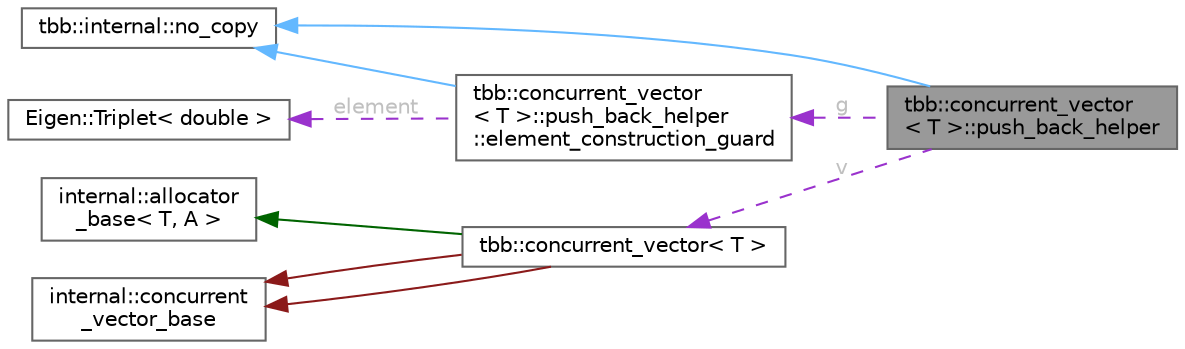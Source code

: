 digraph "tbb::concurrent_vector&lt; T &gt;::push_back_helper"
{
 // LATEX_PDF_SIZE
  bgcolor="transparent";
  edge [fontname=Helvetica,fontsize=10,labelfontname=Helvetica,labelfontsize=10];
  node [fontname=Helvetica,fontsize=10,shape=box,height=0.2,width=0.4];
  rankdir="LR";
  Node1 [id="Node000001",label="tbb::concurrent_vector\l\< T \>::push_back_helper",height=0.2,width=0.4,color="gray40", fillcolor="grey60", style="filled", fontcolor="black",tooltip=" "];
  Node2 -> Node1 [id="edge9_Node000001_Node000002",dir="back",color="steelblue1",style="solid",tooltip=" "];
  Node2 [id="Node000002",label="tbb::internal::no_copy",height=0.2,width=0.4,color="gray40", fillcolor="white", style="filled",tooltip=" "];
  Node3 -> Node1 [id="edge10_Node000001_Node000003",dir="back",color="darkorchid3",style="dashed",tooltip=" ",label=" v",fontcolor="grey" ];
  Node3 [id="Node000003",label="tbb::concurrent_vector\< T \>",height=0.2,width=0.4,color="gray40", fillcolor="white", style="filled",URL="$classtbb_1_1concurrent__vector.html",tooltip="Concurrent vector container"];
  Node4 -> Node3 [id="edge11_Node000003_Node000004",dir="back",color="darkgreen",style="solid",tooltip=" "];
  Node4 [id="Node000004",label="internal::allocator\l_base\< T, A \>",height=0.2,width=0.4,color="gray40", fillcolor="white", style="filled",tooltip=" "];
  Node5 -> Node3 [id="edge12_Node000003_Node000005",dir="back",color="firebrick4",style="solid",tooltip=" "];
  Node5 [id="Node000005",label="internal::concurrent\l_vector_base",height=0.2,width=0.4,color="gray40", fillcolor="white", style="filled",tooltip=" "];
  Node5 -> Node3 [id="edge13_Node000003_Node000005",dir="back",color="firebrick4",style="solid",tooltip=" "];
  Node6 -> Node1 [id="edge14_Node000001_Node000006",dir="back",color="darkorchid3",style="dashed",tooltip=" ",label=" g",fontcolor="grey" ];
  Node6 [id="Node000006",label="tbb::concurrent_vector\l\< T \>::push_back_helper\l::element_construction_guard",height=0.2,width=0.4,color="gray40", fillcolor="white", style="filled",URL="$structtbb_1_1concurrent__vector_1_1push__back__helper_1_1element__construction__guard.html",tooltip=" "];
  Node2 -> Node6 [id="edge15_Node000006_Node000002",dir="back",color="steelblue1",style="solid",tooltip=" "];
  Node7 -> Node6 [id="edge16_Node000006_Node000007",dir="back",color="darkorchid3",style="dashed",tooltip=" ",label=" element",fontcolor="grey" ];
  Node7 [id="Node000007",label="Eigen::Triplet\< double \>",height=0.2,width=0.4,color="gray40", fillcolor="white", style="filled",URL="$class_eigen_1_1_triplet.html",tooltip=" "];
}
